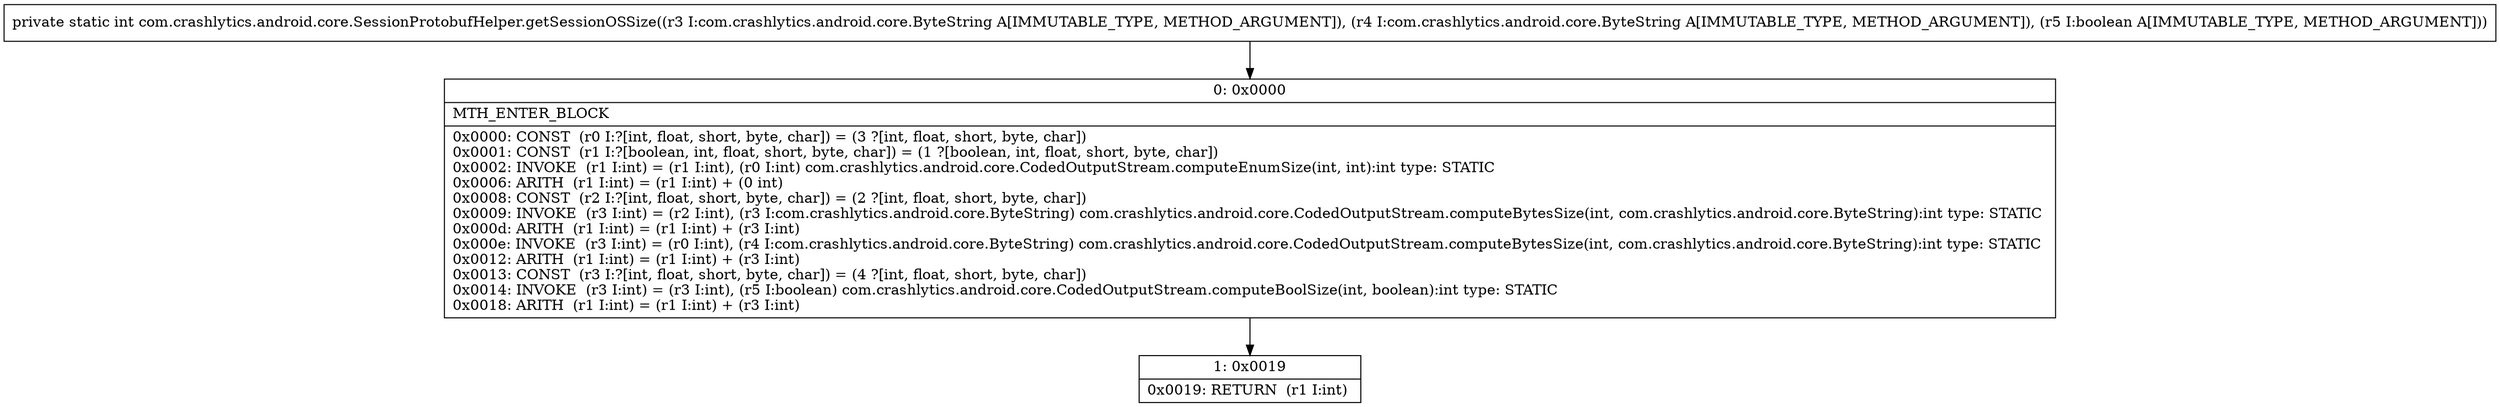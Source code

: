 digraph "CFG forcom.crashlytics.android.core.SessionProtobufHelper.getSessionOSSize(Lcom\/crashlytics\/android\/core\/ByteString;Lcom\/crashlytics\/android\/core\/ByteString;Z)I" {
Node_0 [shape=record,label="{0\:\ 0x0000|MTH_ENTER_BLOCK\l|0x0000: CONST  (r0 I:?[int, float, short, byte, char]) = (3 ?[int, float, short, byte, char]) \l0x0001: CONST  (r1 I:?[boolean, int, float, short, byte, char]) = (1 ?[boolean, int, float, short, byte, char]) \l0x0002: INVOKE  (r1 I:int) = (r1 I:int), (r0 I:int) com.crashlytics.android.core.CodedOutputStream.computeEnumSize(int, int):int type: STATIC \l0x0006: ARITH  (r1 I:int) = (r1 I:int) + (0 int) \l0x0008: CONST  (r2 I:?[int, float, short, byte, char]) = (2 ?[int, float, short, byte, char]) \l0x0009: INVOKE  (r3 I:int) = (r2 I:int), (r3 I:com.crashlytics.android.core.ByteString) com.crashlytics.android.core.CodedOutputStream.computeBytesSize(int, com.crashlytics.android.core.ByteString):int type: STATIC \l0x000d: ARITH  (r1 I:int) = (r1 I:int) + (r3 I:int) \l0x000e: INVOKE  (r3 I:int) = (r0 I:int), (r4 I:com.crashlytics.android.core.ByteString) com.crashlytics.android.core.CodedOutputStream.computeBytesSize(int, com.crashlytics.android.core.ByteString):int type: STATIC \l0x0012: ARITH  (r1 I:int) = (r1 I:int) + (r3 I:int) \l0x0013: CONST  (r3 I:?[int, float, short, byte, char]) = (4 ?[int, float, short, byte, char]) \l0x0014: INVOKE  (r3 I:int) = (r3 I:int), (r5 I:boolean) com.crashlytics.android.core.CodedOutputStream.computeBoolSize(int, boolean):int type: STATIC \l0x0018: ARITH  (r1 I:int) = (r1 I:int) + (r3 I:int) \l}"];
Node_1 [shape=record,label="{1\:\ 0x0019|0x0019: RETURN  (r1 I:int) \l}"];
MethodNode[shape=record,label="{private static int com.crashlytics.android.core.SessionProtobufHelper.getSessionOSSize((r3 I:com.crashlytics.android.core.ByteString A[IMMUTABLE_TYPE, METHOD_ARGUMENT]), (r4 I:com.crashlytics.android.core.ByteString A[IMMUTABLE_TYPE, METHOD_ARGUMENT]), (r5 I:boolean A[IMMUTABLE_TYPE, METHOD_ARGUMENT])) }"];
MethodNode -> Node_0;
Node_0 -> Node_1;
}


